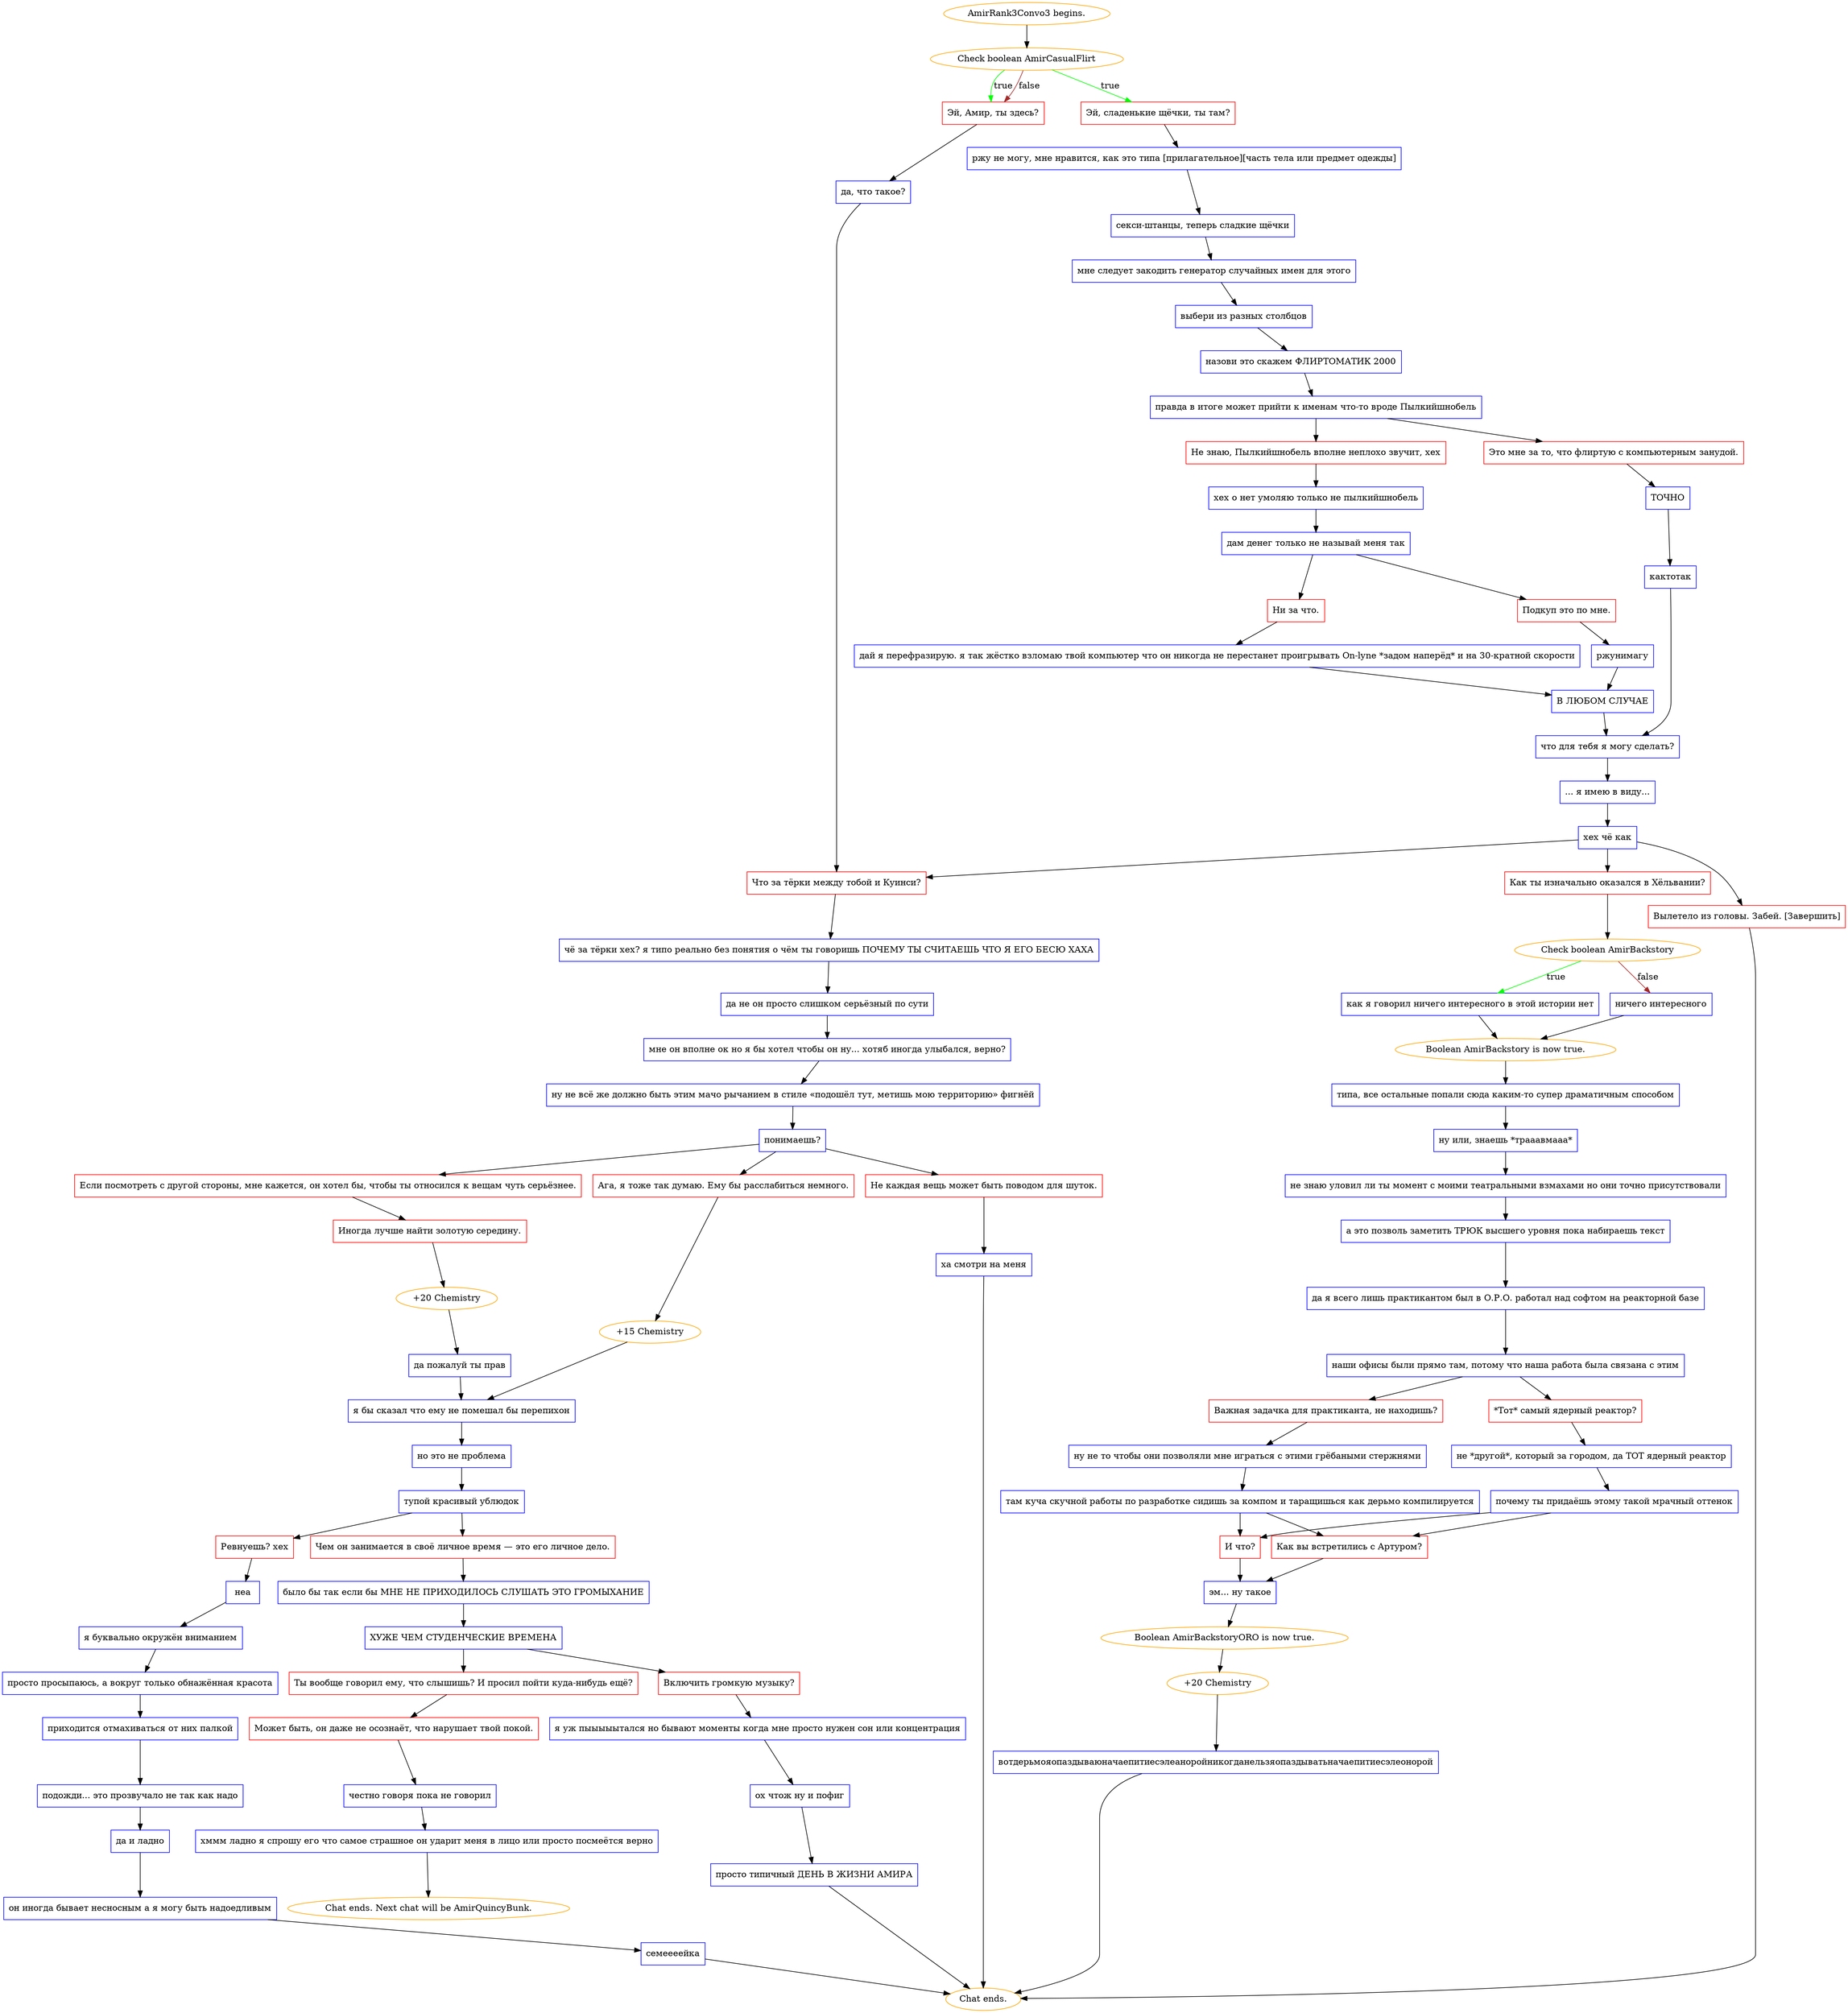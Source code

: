 digraph {
	"AmirRank3Convo3 begins." [color=orange];
		"AmirRank3Convo3 begins." -> j2982152212;
	j2982152212 [label="Check boolean AmirCasualFlirt",color=orange];
		j2982152212 -> j1040641139 [label=true,color=green];
		j2982152212 -> j4259123478 [label=true,color=green];
		j2982152212 -> j4259123478 [label=false,color=brown];
	j1040641139 [label="Эй, сладенькие щёчки, ты там?",shape=box,color=red];
		j1040641139 -> j2112544003;
	j4259123478 [label="Эй, Амир, ты здесь?",shape=box,color=red];
		j4259123478 -> j3670011883;
	j2112544003 [label="ржу не могу, мне нравится, как это типа [прилагательное][часть тела или предмет одежды]",shape=box,color=blue];
		j2112544003 -> j2701119122;
	j3670011883 [label="да, что такое?",shape=box,color=blue];
		j3670011883 -> j3489151002;
	j2701119122 [label="секси-штанцы, теперь сладкие щёчки",shape=box,color=blue];
		j2701119122 -> j1906037749;
	j3489151002 [label="Что за тёрки между тобой и Куинси?",shape=box,color=red];
		j3489151002 -> j3653093358;
	j1906037749 [label="мне следует закодить генератор случайных имен для этого",shape=box,color=blue];
		j1906037749 -> j1926429691;
	j3653093358 [label="чё за тёрки хех? я типо реально без понятия о чём ты говоришь ПОЧЕМУ ТЫ СЧИТАЕШЬ ЧТО Я ЕГО БЕСЮ ХАХА",shape=box,color=blue];
		j3653093358 -> j882329742;
	j1926429691 [label="выбери из разных столбцов",shape=box,color=blue];
		j1926429691 -> j1342157002;
	j882329742 [label="да не он просто слишком серьёзный по сути",shape=box,color=blue];
		j882329742 -> j3545744725;
	j1342157002 [label="назови это скажем ФЛИРТОМАТИК 2000",shape=box,color=blue];
		j1342157002 -> j3880997130;
	j3545744725 [label="мне он вполне ок но я бы хотел чтобы он ну... хотяб иногда улыбался, верно?",shape=box,color=blue];
		j3545744725 -> j3135431599;
	j3880997130 [label="правда в итоге может прийти к именам что-то вроде Пылкийшнобель",shape=box,color=blue];
		j3880997130 -> j2051643664;
		j3880997130 -> j383086918;
	j3135431599 [label="ну не всё же должно быть этим мачо рычанием в стиле «подошёл тут, метишь мою территорию» фигнёй",shape=box,color=blue];
		j3135431599 -> j1567756529;
	j2051643664 [label="Не знаю, Пылкийшнобель вполне неплохо звучит, хех",shape=box,color=red];
		j2051643664 -> j3912823244;
	j383086918 [label="Это мне за то, что флиртую с компьютерным занудой.",shape=box,color=red];
		j383086918 -> j1245639420;
	j1567756529 [label="понимаешь?",shape=box,color=blue];
		j1567756529 -> j1130369015;
		j1567756529 -> j4134401339;
		j1567756529 -> j9828840;
	j3912823244 [label="хех о нет умоляю только не пылкийшнобель",shape=box,color=blue];
		j3912823244 -> j4174470674;
	j1245639420 [label="ТОЧНО",shape=box,color=blue];
		j1245639420 -> j1663694227;
	j1130369015 [label="Если посмотреть с другой стороны, мне кажется, он хотел бы, чтобы ты относился к вещам чуть серьёзнее.",shape=box,color=red];
		j1130369015 -> j1044080976;
	j4134401339 [label="Ага, я тоже так думаю. Ему бы расслабиться немного.",shape=box,color=red];
		j4134401339 -> j991655161;
	j9828840 [label="Не каждая вещь может быть поводом для шуток.",shape=box,color=red];
		j9828840 -> j1035815665;
	j4174470674 [label="дам денег только не называй меня так",shape=box,color=blue];
		j4174470674 -> j2676563706;
		j4174470674 -> j1926443128;
	j1663694227 [label="кактотак",shape=box,color=blue];
		j1663694227 -> j1262301440;
	j1044080976 [label="Иногда лучше найти золотую середину.",shape=box,color=red];
		j1044080976 -> j3431902914;
	j991655161 [label="+15 Chemistry",color=orange];
		j991655161 -> j513946144;
	j1035815665 [label="ха смотри на меня",shape=box,color=blue];
		j1035815665 -> "Chat ends.";
	j2676563706 [label="Подкуп это по мне.",shape=box,color=red];
		j2676563706 -> j1309010170;
	j1926443128 [label="Ни за что.",shape=box,color=red];
		j1926443128 -> j2145987471;
	j1262301440 [label="что для тебя я могу сделать?",shape=box,color=blue];
		j1262301440 -> j2259958895;
	j3431902914 [label="+20 Chemistry",color=orange];
		j3431902914 -> j3191245791;
	j513946144 [label="я бы сказал что ему не помешал бы перепихон",shape=box,color=blue];
		j513946144 -> j3247946089;
	"Chat ends." [color=orange];
	j1309010170 [label="ржунимагу",shape=box,color=blue];
		j1309010170 -> j4241327125;
	j2145987471 [label="дай я перефразирую. я так жёстко взломаю твой компьютер что он никогда не перестанет проигрывать On-lyne *задом наперёд* и на 30-кратной скорости",shape=box,color=blue];
		j2145987471 -> j4241327125;
	j2259958895 [label="... я имею в виду...",shape=box,color=blue];
		j2259958895 -> j1170383835;
	j3191245791 [label="да пожалуй ты прав",shape=box,color=blue];
		j3191245791 -> j513946144;
	j3247946089 [label="но это не проблема",shape=box,color=blue];
		j3247946089 -> j1637977405;
	j4241327125 [label="В ЛЮБОМ СЛУЧАЕ",shape=box,color=blue];
		j4241327125 -> j1262301440;
	j1170383835 [label="хех чё как",shape=box,color=blue];
		j1170383835 -> j1817931384;
		j1170383835 -> j3489151002;
		j1170383835 -> j1213262576;
	j1637977405 [label="тупой красивый ублюдок",shape=box,color=blue];
		j1637977405 -> j1573302825;
		j1637977405 -> j523760061;
	j1817931384 [label="Как ты изначально оказался в Хёльвании?",shape=box,color=red];
		j1817931384 -> j1182970936;
	j1213262576 [label="Вылетело из головы. Забей. [Завершить]",shape=box,color=red];
		j1213262576 -> "Chat ends.";
	j1573302825 [label="Ревнуешь? хех",shape=box,color=red];
		j1573302825 -> j3413219775;
	j523760061 [label="Чем он занимается в своё личное время — это его личное дело.",shape=box,color=red];
		j523760061 -> j1862157698;
	j1182970936 [label="Check boolean AmirBackstory",color=orange];
		j1182970936 -> j3754342188 [label=true,color=green];
		j1182970936 -> j2605360401 [label=false,color=brown];
	j3413219775 [label="неа",shape=box,color=blue];
		j3413219775 -> j825587409;
	j1862157698 [label="было бы так если бы МНЕ НЕ ПРИХОДИЛОСЬ СЛУШАТЬ ЭТО ГРОМЫХАНИЕ",shape=box,color=blue];
		j1862157698 -> j2989181942;
	j3754342188 [label="как я говорил ничего интересного в этой истории нет",shape=box,color=blue];
		j3754342188 -> j1408131902;
	j2605360401 [label="ничего интересного",shape=box,color=blue];
		j2605360401 -> j1408131902;
	j825587409 [label="я буквально окружён вниманием",shape=box,color=blue];
		j825587409 -> j2389910529;
	j2989181942 [label="ХУЖЕ ЧЕМ СТУДЕНЧЕСКИЕ ВРЕМЕНА",shape=box,color=blue];
		j2989181942 -> j3588394851;
		j2989181942 -> j944007345;
	j1408131902 [label="Boolean AmirBackstory is now true.",color=orange];
		j1408131902 -> j1256936429;
	j2389910529 [label="просто просыпаюсь, а вокруг только обнажённая красота",shape=box,color=blue];
		j2389910529 -> j2453112836;
	j3588394851 [label="Ты вообще говорил ему, что слышишь? И просил пойти куда-нибудь ещё?",shape=box,color=red];
		j3588394851 -> j2894481736;
	j944007345 [label="Включить громкую музыку?",shape=box,color=red];
		j944007345 -> j3139294353;
	j1256936429 [label="типа, все остальные попали сюда каким-то супер драматичным способом",shape=box,color=blue];
		j1256936429 -> j87681647;
	j2453112836 [label="приходится отмахиваться от них палкой",shape=box,color=blue];
		j2453112836 -> j357922593;
	j2894481736 [label="Может быть, он даже не осознаёт, что нарушает твой покой.",shape=box,color=red];
		j2894481736 -> j3985016531;
	j3139294353 [label="я уж пыыыыытался но бывают моменты когда мне просто нужен сон или концентрация",shape=box,color=blue];
		j3139294353 -> j1056337056;
	j87681647 [label="ну или, знаешь *трааавмааа*",shape=box,color=blue];
		j87681647 -> j311747722;
	j357922593 [label="подожди... это прозвучало не так как надо",shape=box,color=blue];
		j357922593 -> j4291392239;
	j3985016531 [label="честно говоря пока не говорил",shape=box,color=blue];
		j3985016531 -> j4237028501;
	j1056337056 [label="ох чтож ну и пофиг",shape=box,color=blue];
		j1056337056 -> j2609866690;
	j311747722 [label="не знаю уловил ли ты момент с моими театральными взмахами но они точно присутствовали",shape=box,color=blue];
		j311747722 -> j3174109122;
	j4291392239 [label="да и ладно",shape=box,color=blue];
		j4291392239 -> j740850255;
	j4237028501 [label="хммм ладно я спрошу его что самое страшное он ударит меня в лицо или просто посмеётся верно",shape=box,color=blue];
		j4237028501 -> "Chat ends. Next chat will be AmirQuincyBunk.";
	j2609866690 [label="просто типичный ДЕНЬ В ЖИЗНИ АМИРА",shape=box,color=blue];
		j2609866690 -> "Chat ends.";
	j3174109122 [label="а это позволь заметить ТРЮК высшего уровня пока набираешь текст",shape=box,color=blue];
		j3174109122 -> j2592296864;
	j740850255 [label="он иногда бывает несносным а я могу быть надоедливым",shape=box,color=blue];
		j740850255 -> j1230124913;
	"Chat ends. Next chat will be AmirQuincyBunk." [color=orange];
	j2592296864 [label="да я всего лишь практикантом был в О.Р.О. работал над софтом на реакторной базе",shape=box,color=blue];
		j2592296864 -> j4201096814;
	j1230124913 [label="семеееейка",shape=box,color=blue];
		j1230124913 -> "Chat ends.";
	j4201096814 [label="наши офисы были прямо там, потому что наша работа была связана с этим",shape=box,color=blue];
		j4201096814 -> j1044949074;
		j4201096814 -> j3253141031;
	j1044949074 [label="*Тот* самый ядерный реактор?",shape=box,color=red];
		j1044949074 -> j1674602407;
	j3253141031 [label="Важная задачка для практиканта, не находишь?",shape=box,color=red];
		j3253141031 -> j2402052888;
	j1674602407 [label="не *другой*, который за городом, да ТОТ ядерный реактор",shape=box,color=blue];
		j1674602407 -> j2480204295;
	j2402052888 [label="ну не то чтобы они позволяли мне играться с этими грёбаными стержнями",shape=box,color=blue];
		j2402052888 -> j51877085;
	j2480204295 [label="почему ты придаёшь этому такой мрачный оттенок",shape=box,color=blue];
		j2480204295 -> j3364458275;
		j2480204295 -> j1242040567;
	j51877085 [label="там куча скучной работы по разработке сидишь за компом и таращишься как дерьмо компилируется",shape=box,color=blue];
		j51877085 -> j3364458275;
		j51877085 -> j1242040567;
	j3364458275 [label="И что?",shape=box,color=red];
		j3364458275 -> j2917938786;
	j1242040567 [label="Как вы встретились с Артуром?",shape=box,color=red];
		j1242040567 -> j2917938786;
	j2917938786 [label="эм... ну такое",shape=box,color=blue];
		j2917938786 -> j1605758182;
	j1605758182 [label="Boolean AmirBackstoryORO is now true.",color=orange];
		j1605758182 -> j3936168196;
	j3936168196 [label="+20 Chemistry",color=orange];
		j3936168196 -> j1843878002;
	j1843878002 [label="вотдерьмояопаздываюначаепитиесэлеаноройникогданельзяопаздыватьначаепитиесэлеонорой",shape=box,color=blue];
		j1843878002 -> "Chat ends.";
}